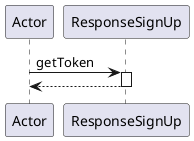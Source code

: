 @startuml
participant Actor
Actor -> ResponseSignUp : getToken
activate ResponseSignUp
return
@enduml